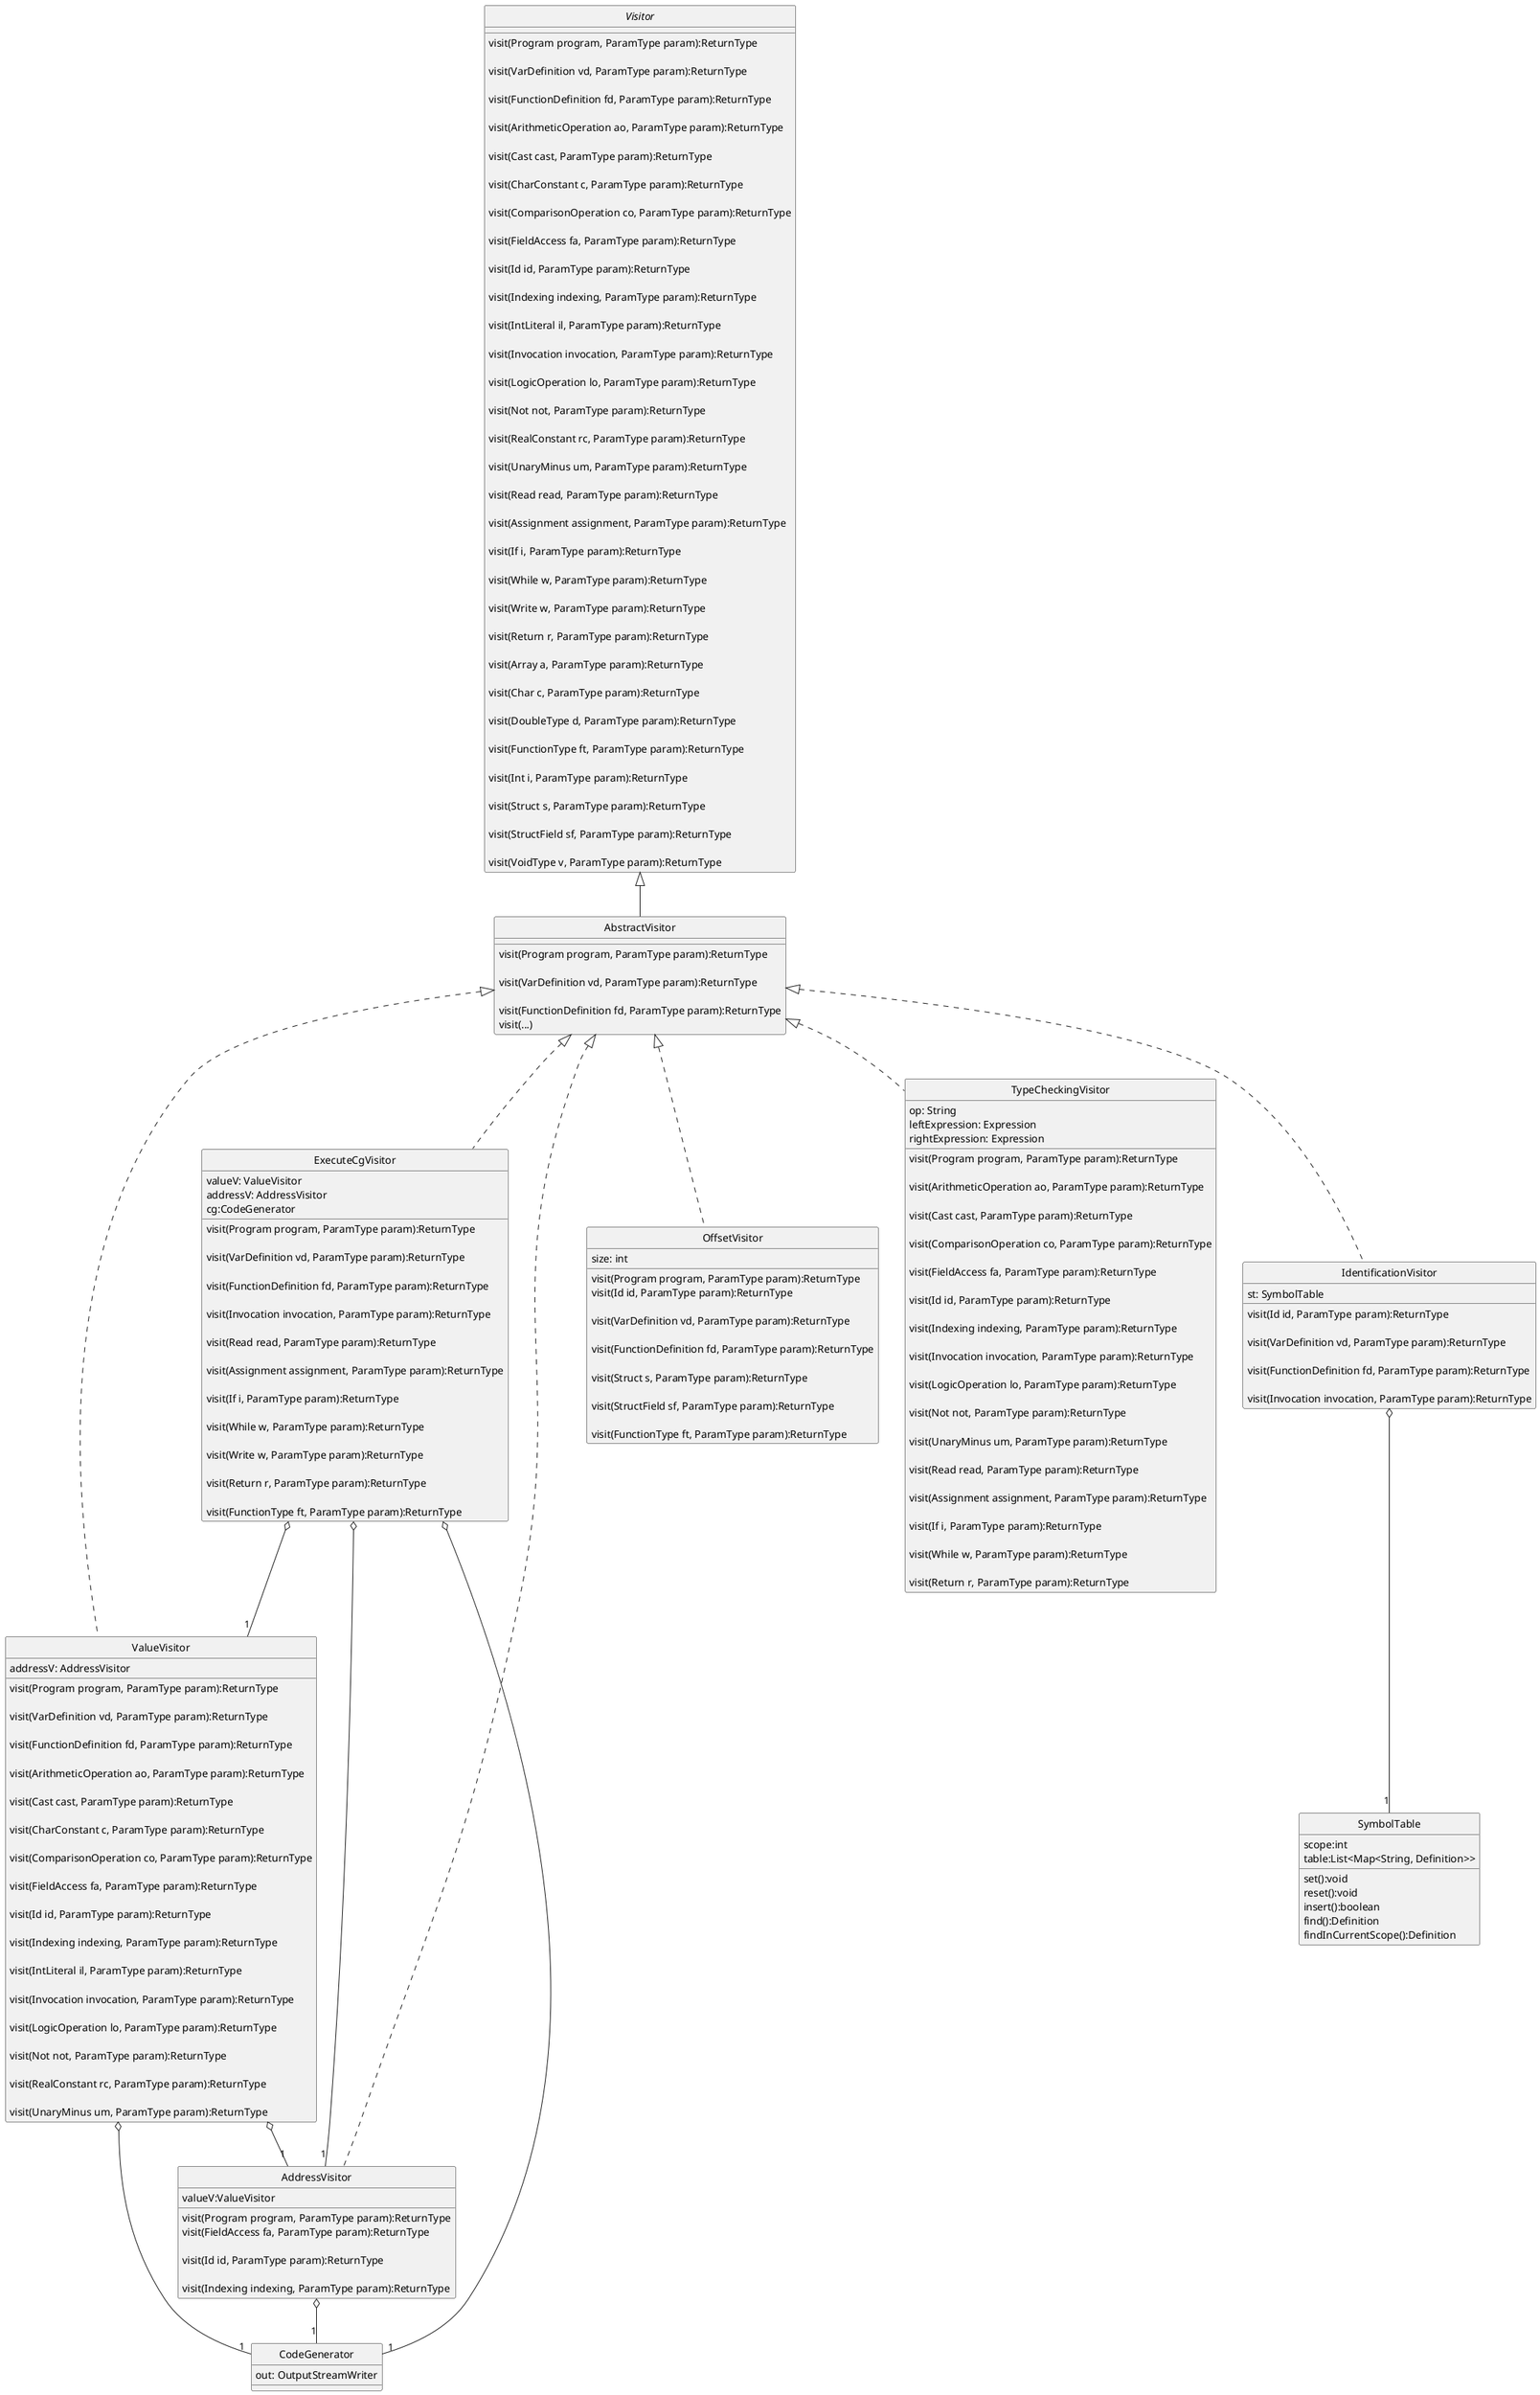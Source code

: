 @startuml Visitors
skinparam style strictuml
skinparam monochrome true


interface Visitor {
    visit(Program program, ParamType param):ReturnType

     visit(VarDefinition vd, ParamType param):ReturnType

      visit(FunctionDefinition fd, ParamType param):ReturnType

      visit(ArithmeticOperation ao, ParamType param):ReturnType

      visit(Cast cast, ParamType param):ReturnType

     visit(CharConstant c, ParamType param):ReturnType

      visit(ComparisonOperation co, ParamType param):ReturnType

      visit(FieldAccess fa, ParamType param):ReturnType

      visit(Id id, ParamType param):ReturnType

      visit(Indexing indexing, ParamType param):ReturnType

      visit(IntLiteral il, ParamType param):ReturnType

      visit(Invocation invocation, ParamType param):ReturnType

      visit(LogicOperation lo, ParamType param):ReturnType

      visit(Not not, ParamType param):ReturnType

      visit(RealConstant rc, ParamType param):ReturnType

      visit(UnaryMinus um, ParamType param):ReturnType

      visit(Read read, ParamType param):ReturnType

      visit(Assignment assignment, ParamType param):ReturnType

      visit(If i, ParamType param):ReturnType

      visit(While w, ParamType param):ReturnType

      visit(Write w, ParamType param):ReturnType

      visit(Return r, ParamType param):ReturnType

      visit(Array a, ParamType param):ReturnType

      visit(Char c, ParamType param):ReturnType

      visit(DoubleType d, ParamType param):ReturnType

      visit(FunctionType ft, ParamType param):ReturnType

      visit(Int i, ParamType param):ReturnType

      visit(Struct s, ParamType param):ReturnType

      visit(StructField sf, ParamType param):ReturnType

     visit(VoidType v, ParamType param):ReturnType
}

class AbstractVisitor{
visit(Program program, ParamType param):ReturnType

     visit(VarDefinition vd, ParamType param):ReturnType

      visit(FunctionDefinition fd, ParamType param):ReturnType
      visit(...)
}

class ExecuteCgVisitor {
    valueV: ValueVisitor
    addressV: AddressVisitor
    cg:CodeGenerator
    visit(Program program, ParamType param):ReturnType

          visit(VarDefinition vd, ParamType param):ReturnType

          visit(FunctionDefinition fd, ParamType param):ReturnType

          visit(Invocation invocation, ParamType param):ReturnType

          visit(Read read, ParamType param):ReturnType

          visit(Assignment assignment, ParamType param):ReturnType

          visit(If i, ParamType param):ReturnType

          visit(While w, ParamType param):ReturnType

          visit(Write w, ParamType param):ReturnType

          visit(Return r, ParamType param):ReturnType

          visit(FunctionType ft, ParamType param):ReturnType

}
class ValueVisitor {
    addressV: AddressVisitor
    visit(Program program, ParamType param):ReturnType

         visit(VarDefinition vd, ParamType param):ReturnType

          visit(FunctionDefinition fd, ParamType param):ReturnType

          visit(ArithmeticOperation ao, ParamType param):ReturnType

          visit(Cast cast, ParamType param):ReturnType

           visit(CharConstant c, ParamType param):ReturnType

          visit(ComparisonOperation co, ParamType param):ReturnType

          visit(FieldAccess fa, ParamType param):ReturnType

          visit(Id id, ParamType param):ReturnType

          visit(Indexing indexing, ParamType param):ReturnType

          visit(IntLiteral il, ParamType param):ReturnType

          visit(Invocation invocation, ParamType param):ReturnType

          visit(LogicOperation lo, ParamType param):ReturnType

          visit(Not not, ParamType param):ReturnType

          visit(RealConstant rc, ParamType param):ReturnType

          visit(UnaryMinus um, ParamType param):ReturnType
}

class OffsetVisitor{
size: int
visit(Program program, ParamType param):ReturnType
     visit(Id id, ParamType param):ReturnType

      visit(VarDefinition vd, ParamType param):ReturnType

      visit(FunctionDefinition fd, ParamType param):ReturnType

      visit(Struct s, ParamType param):ReturnType

      visit(StructField sf, ParamType param):ReturnType

      visit(FunctionType ft, ParamType param):ReturnType

}
class AddressVisitor{
visit(Program program, ParamType param):ReturnType
       valueV:ValueVisitor

      visit(FieldAccess fa, ParamType param):ReturnType

      visit(Id id, ParamType param):ReturnType

      visit(Indexing indexing, ParamType param):ReturnType



}
class TypeCheckingVisitor{
    op: String
    leftExpression: Expression
    rightExpression: Expression
    visit(Program program, ParamType param):ReturnType

          visit(ArithmeticOperation ao, ParamType param):ReturnType

          visit(Cast cast, ParamType param):ReturnType

          visit(ComparisonOperation co, ParamType param):ReturnType

          visit(FieldAccess fa, ParamType param):ReturnType

          visit(Id id, ParamType param):ReturnType

          visit(Indexing indexing, ParamType param):ReturnType

          visit(Invocation invocation, ParamType param):ReturnType

          visit(LogicOperation lo, ParamType param):ReturnType

          visit(Not not, ParamType param):ReturnType

          visit(UnaryMinus um, ParamType param):ReturnType

          visit(Read read, ParamType param):ReturnType

          visit(Assignment assignment, ParamType param):ReturnType

          visit(If i, ParamType param):ReturnType

          visit(While w, ParamType param):ReturnType

          visit(Return r, ParamType param):ReturnType
}
class IdentificationVisitor{
    st: SymbolTable

   visit(Id id, ParamType param):ReturnType

   visit(VarDefinition vd, ParamType param):ReturnType

   visit(FunctionDefinition fd, ParamType param):ReturnType

   visit(Invocation invocation, ParamType param):ReturnType

}
class CodeGenerator{
    out: OutputStreamWriter
}
class SymbolTable{
    scope:int
    table:List<Map<String, Definition>>
    set():void
    reset():void
    insert():boolean
    find():Definition
    findInCurrentScope():Definition

}

Visitor <|-- AbstractVisitor
AbstractVisitor <|.. IdentificationVisitor
AbstractVisitor <|.. TypeCheckingVisitor
AbstractVisitor <|.. AddressVisitor
AbstractVisitor <|.. OffsetVisitor
AbstractVisitor <|.. ValueVisitor
AbstractVisitor <|.. ExecuteCgVisitor
ExecuteCgVisitor o-- "1" ValueVisitor
ValueVisitor o-- "1" AddressVisitor
ExecuteCgVisitor o-- "1" AddressVisitor
ExecuteCgVisitor o-- "1" CodeGenerator
AddressVisitor o-- "1" CodeGenerator
ValueVisitor o-- "1" CodeGenerator
IdentificationVisitor o-- "1" SymbolTable

@enduml
